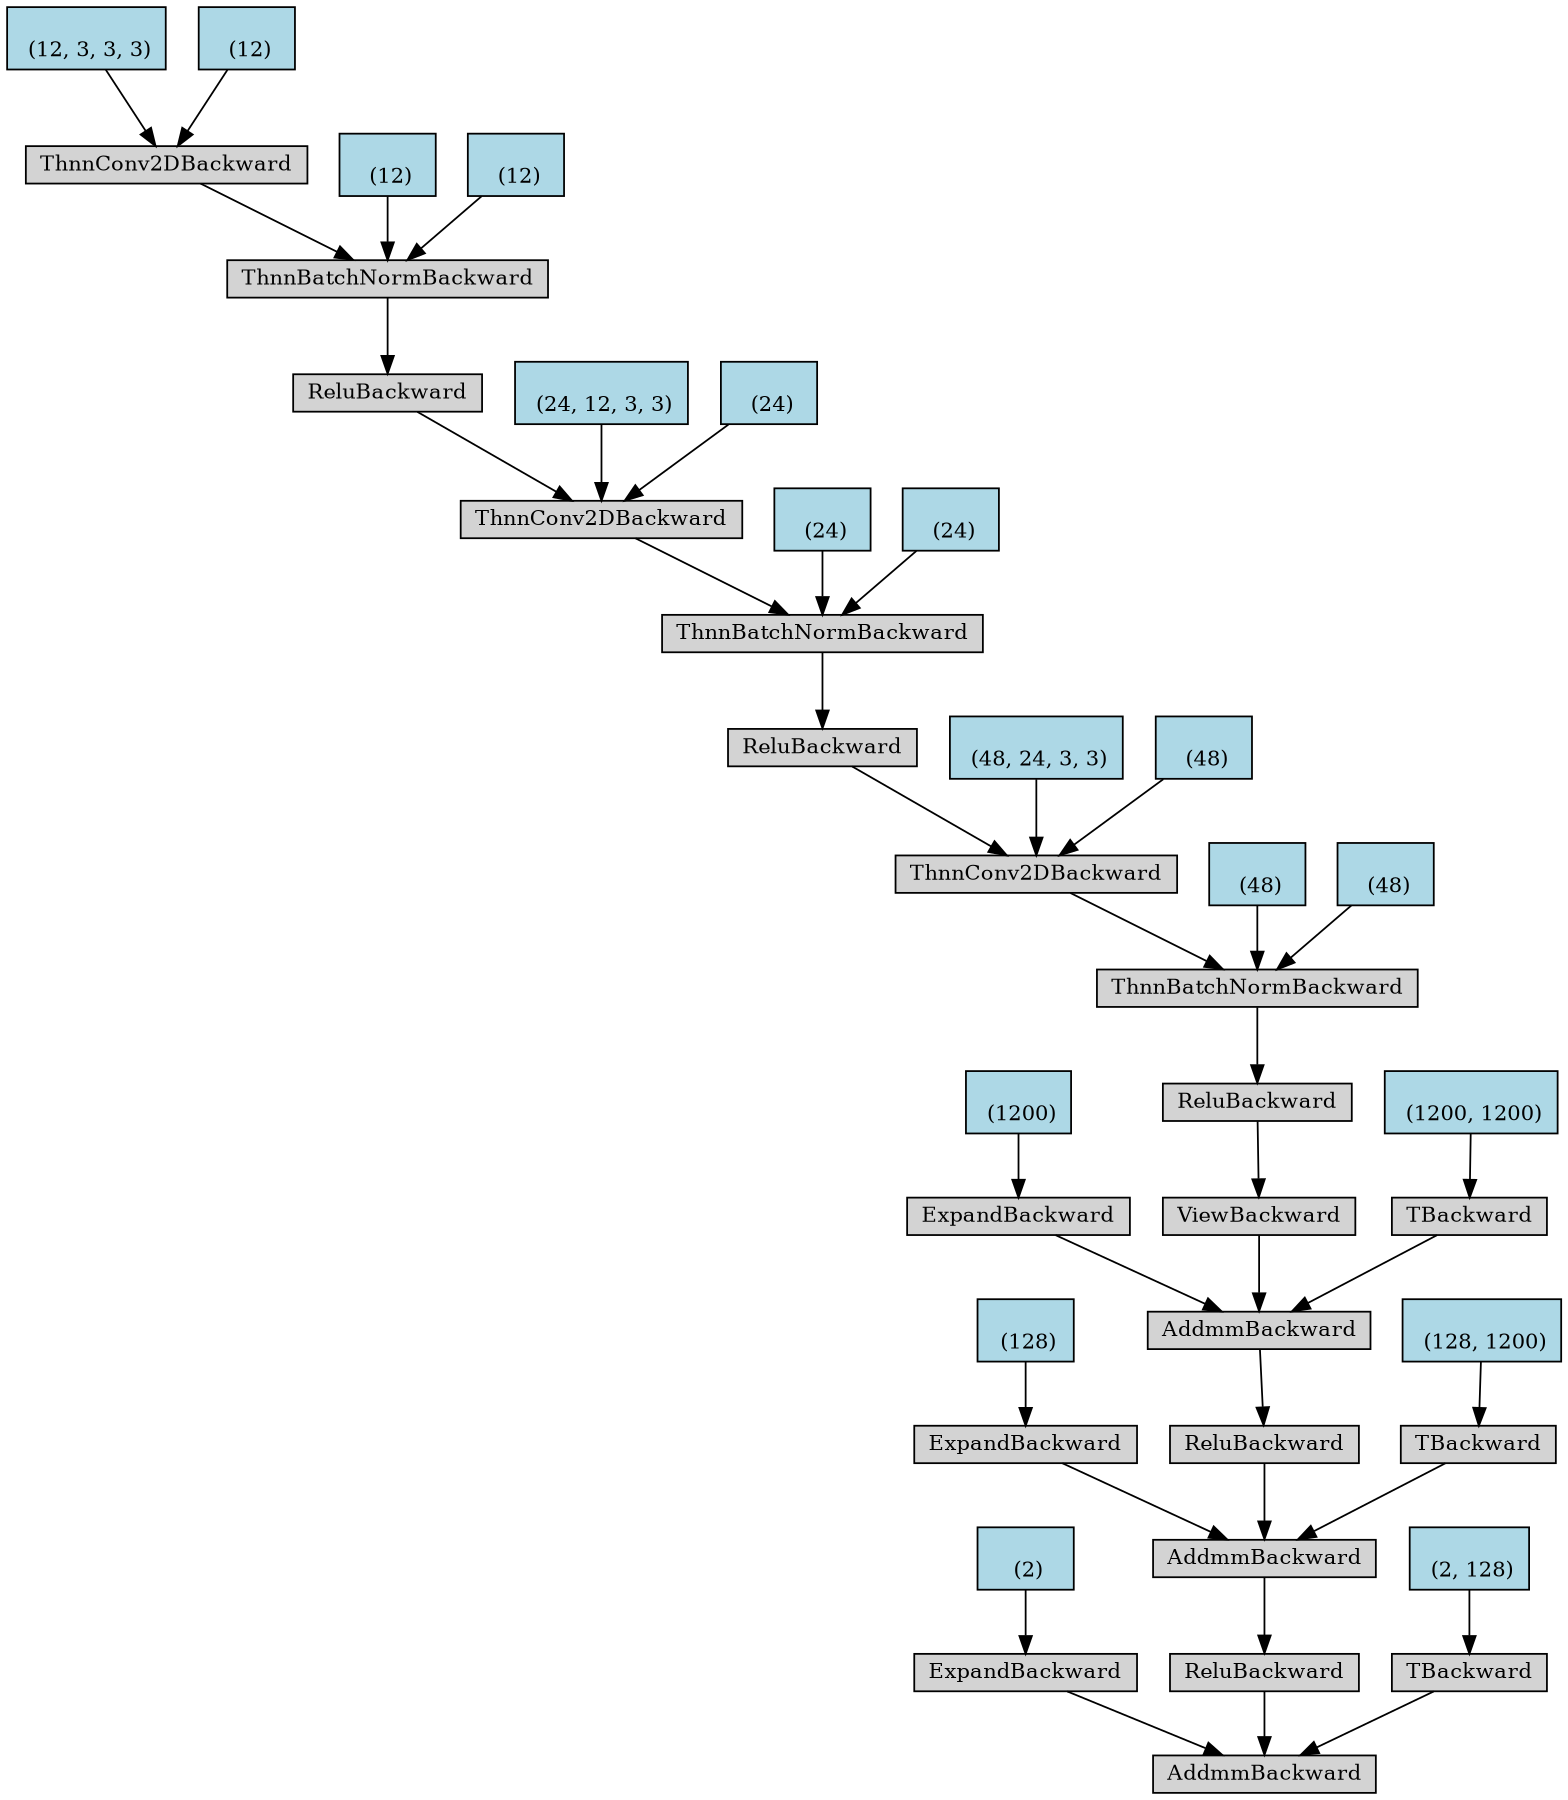 digraph {
	graph [size="12,12"]
	node [align=left fontsize=12 height=0.2 ranksep=0.1 shape=box style=filled]
	140702755251664 [label=AddmmBackward]
	140702755251728 -> 140702755251664
	140702755251728 [label=ExpandBackward]
	140702755252048 -> 140702755251728
	140702755252048 [label="
 (2)" fillcolor=lightblue]
	140702755251792 -> 140702755251664
	140702755251792 [label=ReluBackward]
	140702755251984 -> 140702755251792
	140702755251984 [label=AddmmBackward]
	140702755252176 -> 140702755251984
	140702755252176 [label=ExpandBackward]
	140702755252496 -> 140702755252176
	140702755252496 [label="
 (128)" fillcolor=lightblue]
	140702755252240 -> 140702755251984
	140702755252240 [label=ReluBackward]
	140702755252432 -> 140702755252240
	140702755252432 [label=AddmmBackward]
	140702755252624 -> 140702755252432
	140702755252624 [label=ExpandBackward]
	140702755252944 -> 140702755252624
	140702755252944 [label="
 (1200)" fillcolor=lightblue]
	140702755252688 -> 140702755252432
	140702755252688 [label=ViewBackward]
	140702755252880 -> 140702755252688
	140702755252880 [label=ReluBackward]
	140702755253072 -> 140702755252880
	140702755253072 [label=ThnnBatchNormBackward]
	140702755253200 -> 140702755253072
	140702755253200 [label=ThnnConv2DBackward]
	140702755253520 -> 140702755253200
	140702755253520 [label=ReluBackward]
	140702755253712 -> 140702755253520
	140702755253712 [label=ThnnBatchNormBackward]
	140702755253840 -> 140702755253712
	140702755253840 [label=ThnnConv2DBackward]
	140702755254160 -> 140702755253840
	140702755254160 [label=ReluBackward]
	140702754812048 -> 140702755254160
	140702754812048 [label=ThnnBatchNormBackward]
	140702754812176 -> 140702754812048
	140702754812176 [label=ThnnConv2DBackward]
	140702754812496 -> 140702754812176
	140702754812496 [label="
 (12, 3, 3, 3)" fillcolor=lightblue]
	140702754812432 -> 140702754812176
	140702754812432 [label="
 (12)" fillcolor=lightblue]
	140702754812240 -> 140702754812048
	140702754812240 [label="
 (12)" fillcolor=lightblue]
	140702754812304 -> 140702754812048
	140702754812304 [label="
 (12)" fillcolor=lightblue]
	140702755254096 -> 140702755253840
	140702755254096 [label="
 (24, 12, 3, 3)" fillcolor=lightblue]
	140702755254224 -> 140702755253840
	140702755254224 [label="
 (24)" fillcolor=lightblue]
	140702755253904 -> 140702755253712
	140702755253904 [label="
 (24)" fillcolor=lightblue]
	140702755253968 -> 140702755253712
	140702755253968 [label="
 (24)" fillcolor=lightblue]
	140702755253456 -> 140702755253200
	140702755253456 [label="
 (48, 24, 3, 3)" fillcolor=lightblue]
	140702755253584 -> 140702755253200
	140702755253584 [label="
 (48)" fillcolor=lightblue]
	140702755253264 -> 140702755253072
	140702755253264 [label="
 (48)" fillcolor=lightblue]
	140702755253328 -> 140702755253072
	140702755253328 [label="
 (48)" fillcolor=lightblue]
	140702755252752 -> 140702755252432
	140702755252752 [label=TBackward]
	140702755253008 -> 140702755252752
	140702755253008 [label="
 (1200, 1200)" fillcolor=lightblue]
	140702755252304 -> 140702755251984
	140702755252304 [label=TBackward]
	140702755252560 -> 140702755252304
	140702755252560 [label="
 (128, 1200)" fillcolor=lightblue]
	140702755251856 -> 140702755251664
	140702755251856 [label=TBackward]
	140702755252112 -> 140702755251856
	140702755252112 [label="
 (2, 128)" fillcolor=lightblue]
}
